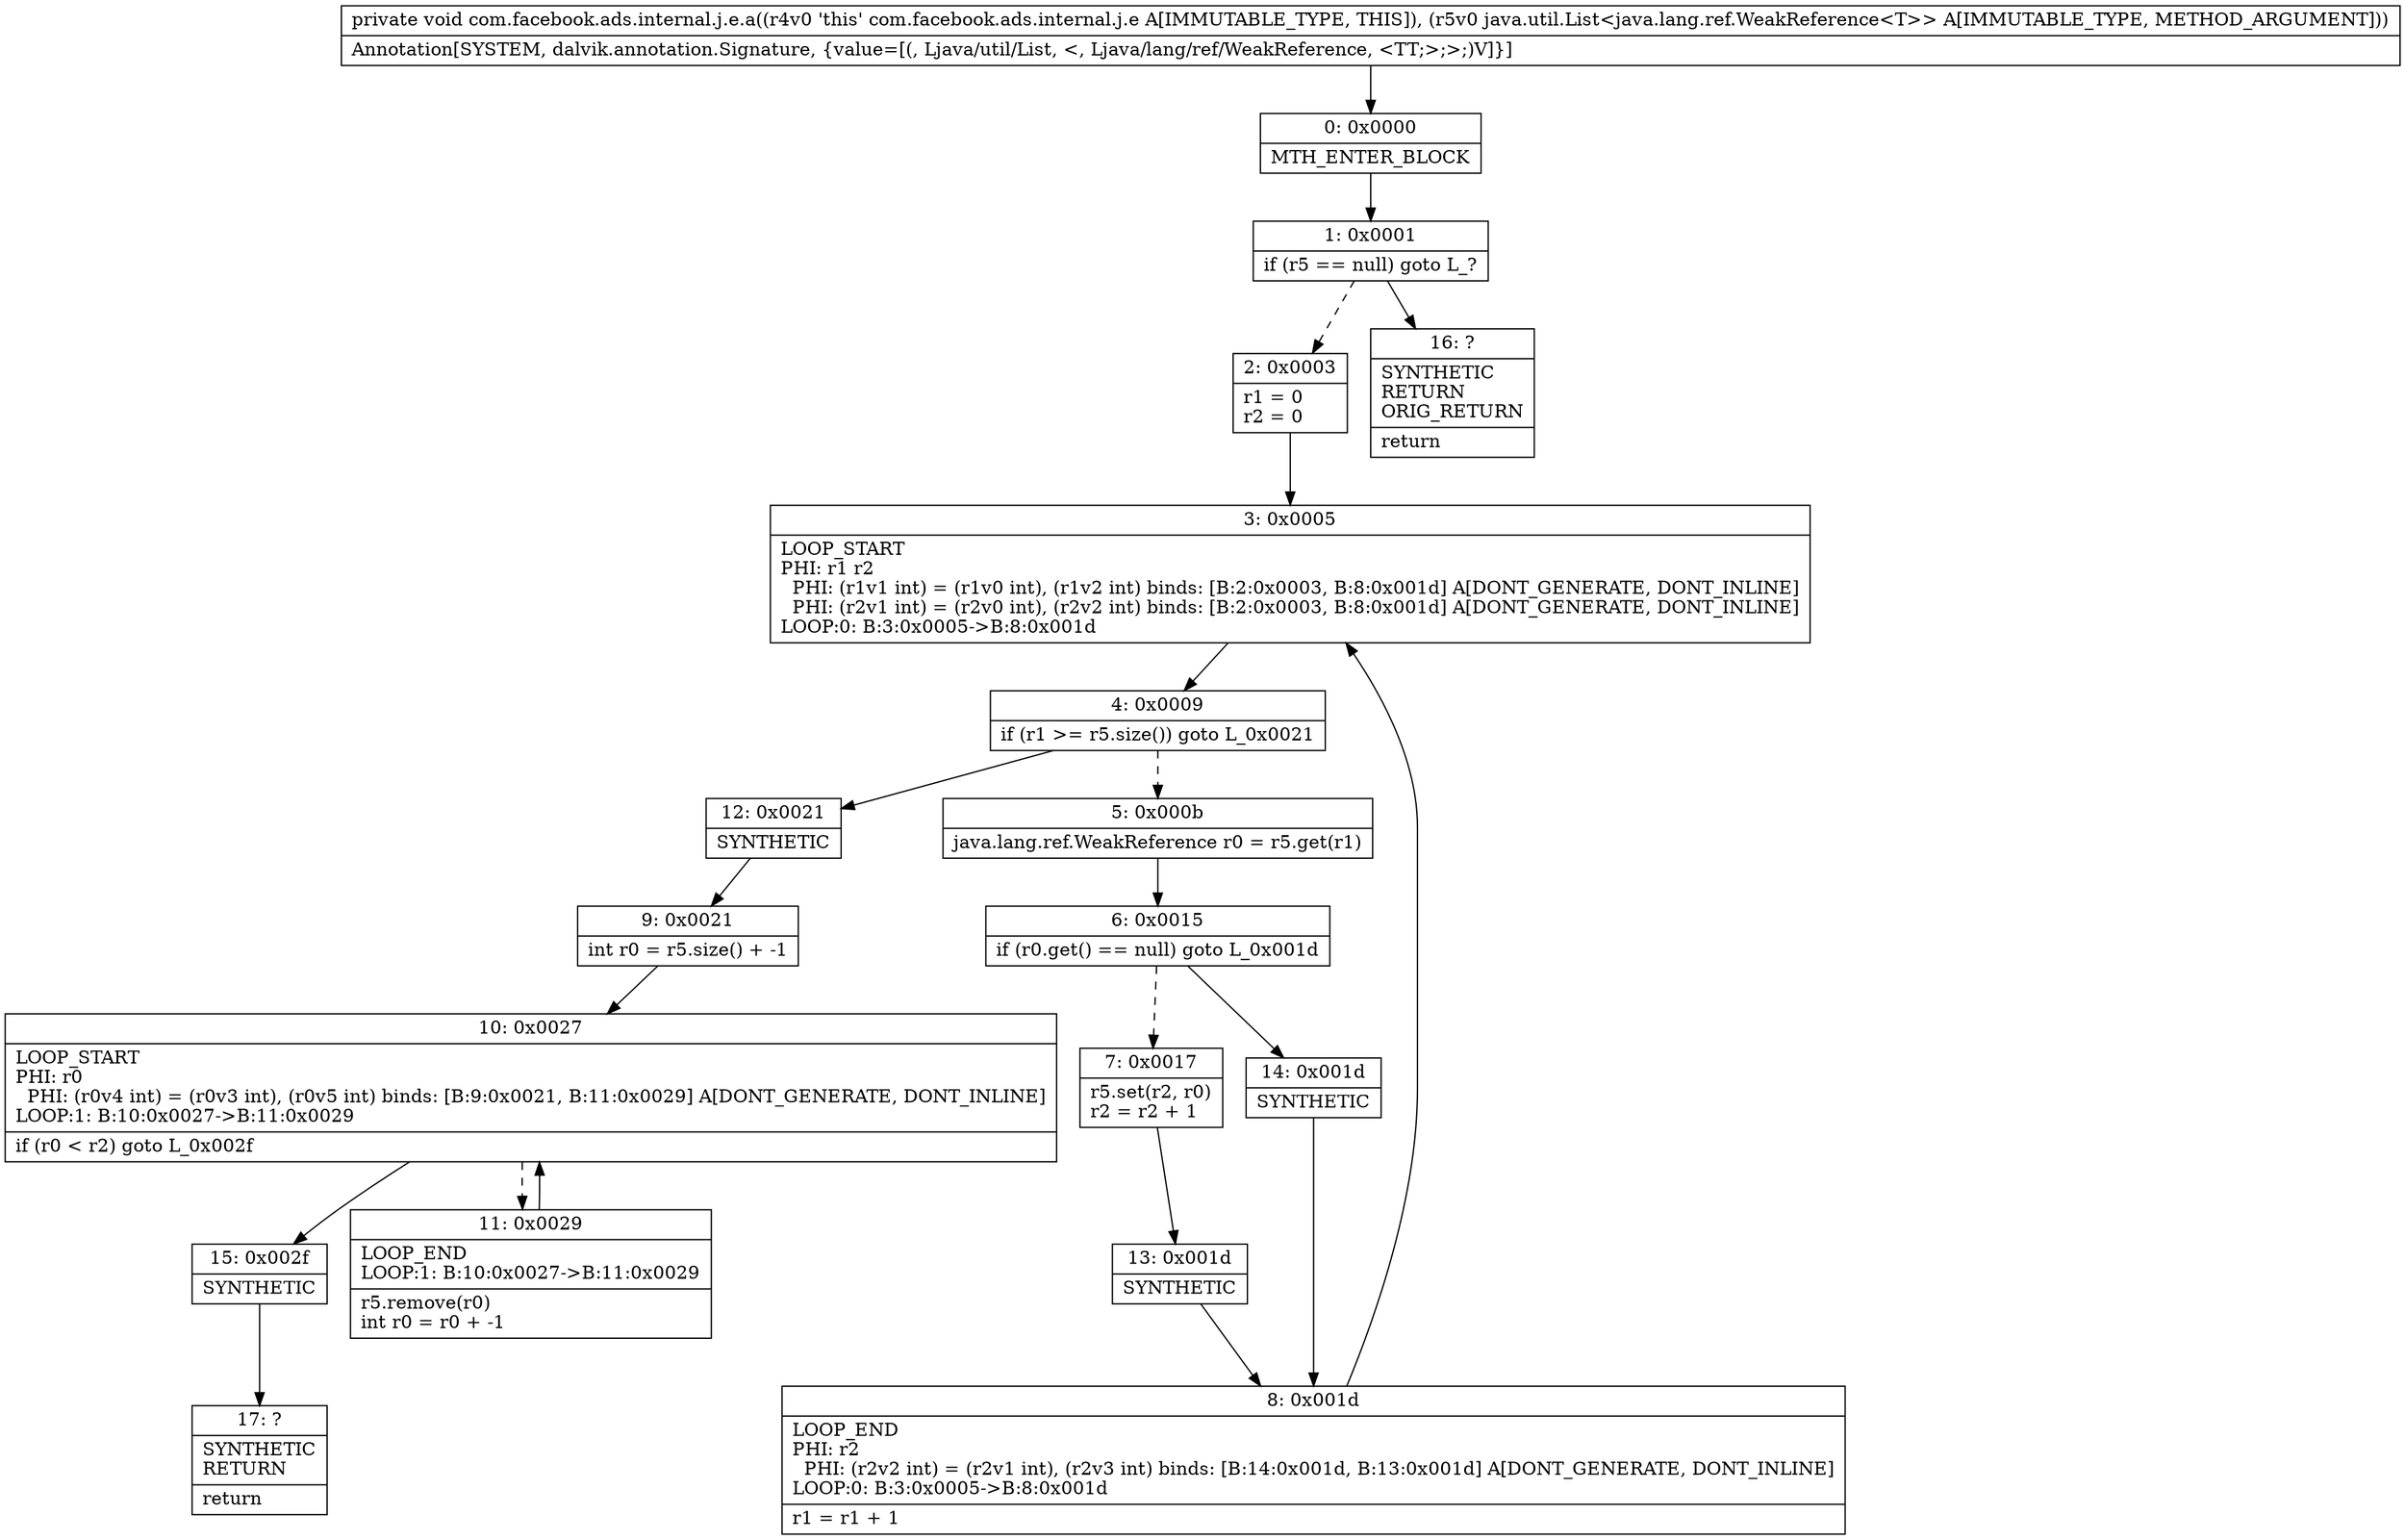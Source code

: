 digraph "CFG forcom.facebook.ads.internal.j.e.a(Ljava\/util\/List;)V" {
Node_0 [shape=record,label="{0\:\ 0x0000|MTH_ENTER_BLOCK\l}"];
Node_1 [shape=record,label="{1\:\ 0x0001|if (r5 == null) goto L_?\l}"];
Node_2 [shape=record,label="{2\:\ 0x0003|r1 = 0\lr2 = 0\l}"];
Node_3 [shape=record,label="{3\:\ 0x0005|LOOP_START\lPHI: r1 r2 \l  PHI: (r1v1 int) = (r1v0 int), (r1v2 int) binds: [B:2:0x0003, B:8:0x001d] A[DONT_GENERATE, DONT_INLINE]\l  PHI: (r2v1 int) = (r2v0 int), (r2v2 int) binds: [B:2:0x0003, B:8:0x001d] A[DONT_GENERATE, DONT_INLINE]\lLOOP:0: B:3:0x0005\-\>B:8:0x001d\l}"];
Node_4 [shape=record,label="{4\:\ 0x0009|if (r1 \>= r5.size()) goto L_0x0021\l}"];
Node_5 [shape=record,label="{5\:\ 0x000b|java.lang.ref.WeakReference r0 = r5.get(r1)\l}"];
Node_6 [shape=record,label="{6\:\ 0x0015|if (r0.get() == null) goto L_0x001d\l}"];
Node_7 [shape=record,label="{7\:\ 0x0017|r5.set(r2, r0)\lr2 = r2 + 1\l}"];
Node_8 [shape=record,label="{8\:\ 0x001d|LOOP_END\lPHI: r2 \l  PHI: (r2v2 int) = (r2v1 int), (r2v3 int) binds: [B:14:0x001d, B:13:0x001d] A[DONT_GENERATE, DONT_INLINE]\lLOOP:0: B:3:0x0005\-\>B:8:0x001d\l|r1 = r1 + 1\l}"];
Node_9 [shape=record,label="{9\:\ 0x0021|int r0 = r5.size() + \-1\l}"];
Node_10 [shape=record,label="{10\:\ 0x0027|LOOP_START\lPHI: r0 \l  PHI: (r0v4 int) = (r0v3 int), (r0v5 int) binds: [B:9:0x0021, B:11:0x0029] A[DONT_GENERATE, DONT_INLINE]\lLOOP:1: B:10:0x0027\-\>B:11:0x0029\l|if (r0 \< r2) goto L_0x002f\l}"];
Node_11 [shape=record,label="{11\:\ 0x0029|LOOP_END\lLOOP:1: B:10:0x0027\-\>B:11:0x0029\l|r5.remove(r0)\lint r0 = r0 + \-1\l}"];
Node_12 [shape=record,label="{12\:\ 0x0021|SYNTHETIC\l}"];
Node_13 [shape=record,label="{13\:\ 0x001d|SYNTHETIC\l}"];
Node_14 [shape=record,label="{14\:\ 0x001d|SYNTHETIC\l}"];
Node_15 [shape=record,label="{15\:\ 0x002f|SYNTHETIC\l}"];
Node_16 [shape=record,label="{16\:\ ?|SYNTHETIC\lRETURN\lORIG_RETURN\l|return\l}"];
Node_17 [shape=record,label="{17\:\ ?|SYNTHETIC\lRETURN\l|return\l}"];
MethodNode[shape=record,label="{private void com.facebook.ads.internal.j.e.a((r4v0 'this' com.facebook.ads.internal.j.e A[IMMUTABLE_TYPE, THIS]), (r5v0 java.util.List\<java.lang.ref.WeakReference\<T\>\> A[IMMUTABLE_TYPE, METHOD_ARGUMENT]))  | Annotation[SYSTEM, dalvik.annotation.Signature, \{value=[(, Ljava\/util\/List, \<, Ljava\/lang\/ref\/WeakReference, \<TT;\>;\>;)V]\}]\l}"];
MethodNode -> Node_0;
Node_0 -> Node_1;
Node_1 -> Node_2[style=dashed];
Node_1 -> Node_16;
Node_2 -> Node_3;
Node_3 -> Node_4;
Node_4 -> Node_5[style=dashed];
Node_4 -> Node_12;
Node_5 -> Node_6;
Node_6 -> Node_7[style=dashed];
Node_6 -> Node_14;
Node_7 -> Node_13;
Node_8 -> Node_3;
Node_9 -> Node_10;
Node_10 -> Node_11[style=dashed];
Node_10 -> Node_15;
Node_11 -> Node_10;
Node_12 -> Node_9;
Node_13 -> Node_8;
Node_14 -> Node_8;
Node_15 -> Node_17;
}

